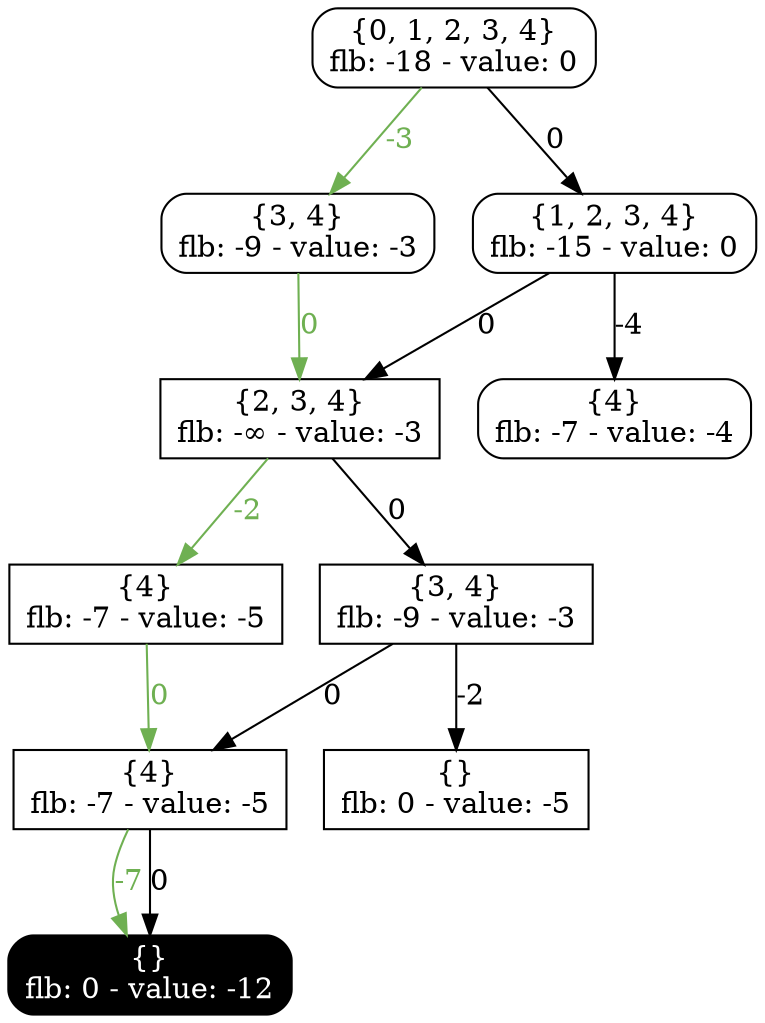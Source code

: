 digraph relaxed{
11 [label="{0, 1, 2, 3, 4}
flb: -18 - value: 0", style=rounded, shape=rectangle, tooltip="Exact node"];
13 [label="{3, 4}
flb: -9 - value: -3", style=rounded, shape=rectangle, tooltip="Exact node"];
12 [label="{1, 2, 3, 4}
flb: -15 - value: 0", style=rounded, shape=rectangle, tooltip="Exact node"];
16 [label="{4}
flb: -7 - value: -4", style=rounded, shape=rectangle, tooltip="Exact node"];
17 [label="{2, 3, 4}
flb: -∞ - value: -3", shape=box, tooltip="Relaxed node"];
19 [label="{4}
flb: -7 - value: -5", shape=box, tooltip="Relaxed node"];
18 [label="{3, 4}
flb: -9 - value: -3", shape=box, tooltip="Relaxed node"];
20 [label="{4}
flb: -7 - value: -5", shape=box, tooltip="Relaxed node"];
21 [label="{}
flb: 0 - value: -5", shape=box, tooltip="Relaxed node"];
22 [label="{}
flb: 0 - value: -12", shape=box, tooltip="Relaxed node", style="filled, rounded", shape=rectangle, color=black, fontcolor=white, tooltip="Terminal node"];
18 -> 20 [label=0, tooltip="Decision: assign 0 to var 3"];
12 -> 17 [label=0, tooltip="Decision: assign 0 to var 1"];
17 -> 18 [label=0, tooltip="Decision: assign 0 to var 2"];
11 -> 13 [label=-3, tooltip="Decision: assign 1 to var 0", color="#6fb052", fontcolor="#6fb052"];
17 -> 19 [label=-2, tooltip="Decision: assign 1 to var 2", color="#6fb052", fontcolor="#6fb052"];
11 -> 12 [label=0, tooltip="Decision: assign 0 to var 0"];
13 -> 17 [label=0, tooltip="Decision: assign 0 to var 1", color="#6fb052", fontcolor="#6fb052"];
19 -> 20 [label=0, tooltip="Decision: assign 0 to var 3", color="#6fb052", fontcolor="#6fb052"];
12 -> 16 [label=-4, tooltip="Decision: assign 1 to var 1"];
20 -> 22 [label=-7, tooltip="Decision: assign 1 to var 4", color="#6fb052", fontcolor="#6fb052"];
18 -> 21 [label=-2, tooltip="Decision: assign 1 to var 3"];
20 -> 22 [label=0, tooltip="Decision: assign 0 to var 4"];
}